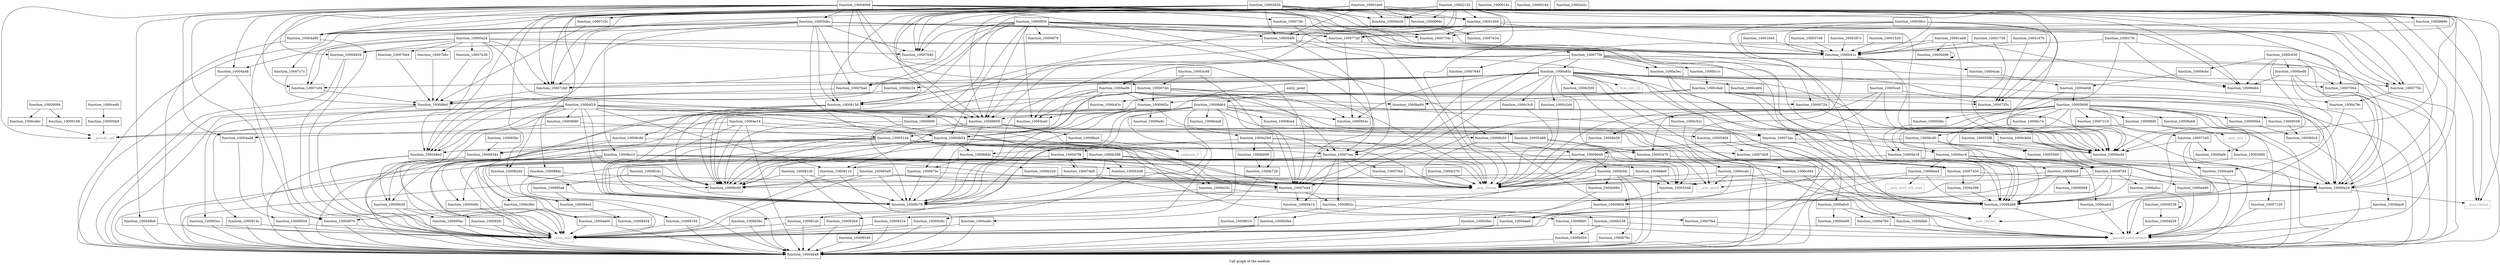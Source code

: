 digraph "Call graph of the module." {
  label="Call graph of the module.";
  node [shape=record];

  Node_function_10000094 [label="{function_10000094}"];
  Node_function_1000014c [label="{function_1000014c}"];
  Node_function_10000168 [label="{function_10000168}"];
  Node___pseudo_cond_branch [color="gray50", fontcolor="gray50", label="{__pseudo_cond_branch}"];
  Node_function_100000b8 [label="{function_100000b8}"];
  Node_function_100001d4 [label="{function_100001d4}"];
  Node_entry_point [label="{entry_point}"];
  Node_function_10003dbc [label="{function_10003dbc}"];
  Node_function_10000238 [label="{function_10000238}"];
  Node_function_1000041c [label="{function_1000041c}"];
  Node_function_100004f0 [label="{function_100004f0}"];
  Node_function_1000066c [label="{function_1000066c}"];
  Node_function_10000724 [label="{function_10000724}"];
  Node_function_100007d4 [label="{function_100007d4}"];
  Node_function_10000a24 [label="{function_10000a24}"];
  Node_function_10000d98 [label="{function_10000d98}"];
  Node_function_10000e28 [label="{function_10000e28}"];
  Node_function_10000f30 [label="{function_10000f30}"];
  Node_function_10001520 [label="{function_10001520}"];
  Node_function_100016e4 [label="{function_100016e4}"];
  Node_function_10001738 [label="{function_10001738}"];
  Node_function_100017fc [label="{function_100017fc}"];
  Node_function_10001970 [label="{function_10001970}"];
  Node_function_10001ab8 [label="{function_10001ab8}"];
  Node_function_10001d04 [label="{function_10001d04}"];
  Node_function_10001de0 [label="{function_10001de0}"];
  Node_function_10002120 [label="{function_10002120}"];
  Node_function_10002620 [label="{function_10002620}"];
  Node_function_100037d8 [label="{function_100037d8}"];
  Node_function_1000387c [label="{function_1000387c}"];
  Node_function_100038cc [label="{function_100038cc}"];
  Node_function_10003c48 [label="{function_10003c48}"];
  Node_function_10003ca0 [label="{function_10003ca0}"];
  Node_function_10006088 [label="{function_10006088}"];
  Node_function_100040b8 [label="{function_100040b8}"];
  Node_function_100047f8 [label="{function_100047f8}"];
  Node_function_100048e0 [label="{function_100048e0}"];
  Node_function_10004928 [label="{function_10004928}"];
  Node_function_10004970 [label="{function_10004970}"];
  Node_function_100049b8 [label="{function_100049b8}"];
  Node_function_10004a00 [label="{function_10004a00}"];
  Node_function_10004a48 [label="{function_10004a48}"];
  Node_function_10004a90 [label="{function_10004a90}"];
  Node_function_10004ad8 [label="{function_10004ad8}"];
  Node_function_10004ae0 [label="{function_10004ae0}"];
  Node_function_10004b28 [label="{function_10004b28}"];
  Node_function_10004b48 [label="{function_10004b48}"];
  Node_function_10004b54 [label="{function_10004b54}"];
  Node_function_10004ca0 [label="{function_10004ca0}"];
  Node_function_10004cac [label="{function_10004cac}"];
  Node_function_10004cbc [label="{function_10004cbc}"];
  Node_function_10004d48 [label="{function_10004d48}"];
  Node_function_10004e14 [label="{function_10004e14}"];
  Node_function_10004f18 [label="{function_10004f18}"];
  Node_function_10005144 [label="{function_10005144}"];
  Node_function_10005404 [label="{function_10005404}"];
  Node_function_10005478 [label="{function_10005478}"];
  Node_function_10005488 [label="{function_10005488}"];
  Node_function_10005548 [label="{function_10005548}"];
  Node_function_10005598 [label="{function_10005598}"];
  Node_function_100055f8 [label="{function_100055f8}"];
  Node_function_10005698 [label="{function_10005698}"];
  Node_function_10005d00 [label="{function_10005d00}"];
  Node_function_10005dbc [label="{function_10005dbc}"];
  Node_function_10005e18 [label="{function_10005e18}"];
  Node_function_10008d64 [label="{function_10008d64}"];
  Node_function_100060c8 [label="{function_100060c8}"];
  Node_function_100065e0 [label="{function_100065e0}"];
  Node_function_1000665c [label="{function_1000665c}"];
  Node_function_100066f0 [label="{function_100066f0}"];
  Node_function_100067bc [label="{function_100067bc}"];
  Node_function_100068dc [label="{function_100068dc}"];
  Node_function_10006a8c [label="{function_10006a8c}"];
  Node_function_10006b50 [label="{function_10006b50}"];
  Node_function_10006c74 [label="{function_10006c74}"];
  Node_function_10006cd0 [label="{function_10006cd0}"];
  Node_function_10006d88 [label="{function_10006d88}"];
  Node_function_10006e24 [label="{function_10006e24}"];
  Node_function_10006eb4 [label="{function_10006eb4}"];
  Node_function_10006ed4 [label="{function_10006ed4}"];
  Node_function_10006f78 [label="{function_10006f78}"];
  Node_function_10007064 [label="{function_10007064}"];
  Node_function_10007120 [label="{function_10007120}"];
  Node_function_10007210 [label="{function_10007210}"];
  Node_function_10007240 [label="{function_10007240}"];
  Node_function_1000734c [label="{function_1000734c}"];
  Node_function_1000735c [label="{function_1000735c}"];
  Node_function_100073ac [label="{function_100073ac}"];
  Node_function_100073fc [label="{function_100073fc}"];
  Node_function_10007408 [label="{function_10007408}"];
  Node_function_10007434 [label="{function_10007434}"];
  Node_function_100074d0 [label="{function_100074d0}"];
  Node_function_10007634 [label="{function_10007634}"];
  Node_function_10007640 [label="{function_10007640}"];
  Node_function_10007644 [label="{function_10007644}"];
  Node_function_1000776c [label="{function_1000776c}"];
  Node_function_100077a0 [label="{function_100077a0}"];
  Node_function_100077f4 [label="{function_100077f4}"];
  Node_function_10007b38 [label="{function_10007b38}"];
  Node_function_10007b6c [label="{function_10007b6c}"];
  Node_function_10007ba0 [label="{function_10007ba0}"];
  Node_function_10007bd4 [label="{function_10007bd4}"];
  Node_function_10007c04 [label="{function_10007c04}"];
  Node_function_10007c3c [label="{function_10007c3c}"];
  Node_function_10007c7c [label="{function_10007c7c}"];
  Node_function_10007cb8 [label="{function_10007cb8}"];
  Node_function_10007cec [label="{function_10007cec}"];
  Node_function_10007e44 [label="{function_10007e44}"];
  Node_function_10007f44 [label="{function_10007f44}"];
  Node_function_10007fe4 [label="{function_10007fe4}"];
  Node_function_10008010 [label="{function_10008010}"];
  Node_function_1000802c [label="{function_1000802c}"];
  Node_function_10008158 [label="{function_10008158}"];
  Node_function_100081c8 [label="{function_100081c8}"];
  Node_function_1000824c [label="{function_1000824c}"];
  Node_function_100082d4 [label="{function_100082d4}"];
  Node_function_10008340 [label="{function_10008340}"];
  Node_function_10008434 [label="{function_10008434}"];
  Node_function_100084c4 [label="{function_100084c4}"];
  Node_function_100085a8 [label="{function_100085a8}"];
  Node_function_10008690 [label="{function_10008690}"];
  Node_function_10008858 [label="{function_10008858}"];
  Node_function_100088dc [label="{function_100088dc}"];
  Node_function_10008a10 [label="{function_10008a10}"];
  Node_function_10008be4 [label="{function_10008be4}"];
  Node_function_10008c78 [label="{function_10008c78}"];
  Node_function_10008c80 [label="{function_10008c80}"];
  Node_function_10008c84 [label="{function_10008c84}"];
  Node_function_10008ce4 [label="{function_10008ce4}"];
  Node_function_10008fd0 [label="{function_10008fd0}"];
  Node_function_10008fe0 [label="{function_10008fe0}"];
  Node_function_10009028 [label="{function_10009028}"];
  Node_function_100090ac [label="{function_100090ac}"];
  Node_function_10009110 [label="{function_10009110}"];
  Node_function_1000914c [label="{function_1000914c}"];
  Node_function_10009194 [label="{function_10009194}"];
  Node_function_100091dc [label="{function_100091dc}"];
  Node_function_10009224 [label="{function_10009224}"];
  Node_function_1000926c [label="{function_1000926c}"];
  Node_function_100092b4 [label="{function_100092b4}"];
  Node_function_100092fc [label="{function_100092fc}"];
  Node_function_10009344 [label="{function_10009344}"];
  Node_function_100093bc [label="{function_100093bc}"];
  Node_function_100093cc [label="{function_100093cc}"];
  Node_function_10009414 [label="{function_10009414}"];
  Node_function_1000948c [label="{function_1000948c}"];
  Node_function_10009504 [label="{function_10009504}"];
  Node_function_1000954c [label="{function_1000954c}"];
  Node_function_10009558 [label="{function_10009558}"];
  Node_function_100095b4 [label="{function_100095b4}"];
  Node_function_100095c4 [label="{function_100095c4}"];
  Node_function_10009690 [label="{function_10009690}"];
  Node_function_100096f4 [label="{function_100096f4}"];
  Node_function_100097d4 [label="{function_100097d4}"];
  Node_function_10009940 [label="{function_10009940}"];
  Node_function_10009a38 [label="{function_10009a38}"];
  Node_function_10009ab8 [label="{function_10009ab8}"];
  Node_function_10009af4 [label="{function_10009af4}"];
  Node_function_10009bf0 [label="{function_10009bf0}"];
  Node_function_1000a2b4 [label="{function_1000a2b4}"];
  Node_function_1000a3ec [label="{function_1000a3ec}"];
  Node_function_1000a490 [label="{function_1000a490}"];
  Node_function_1000a598 [label="{function_1000a598}"];
  Node_function_1000a5cc [label="{function_1000a5cc}"];
  Node_function_1000a6c0 [label="{function_1000a6c0}"];
  Node_function_1000a760 [label="{function_1000a760}"];
  Node_function_1000a79c [label="{function_1000a79c}"];
  Node_function_1000a85c [label="{function_1000a85c}"];
  Node_function_1000aef8 [label="{function_1000aef8}"];
  Node_function_1000b1cc [label="{function_1000b1cc}"];
  Node_function_1000b224 [label="{function_1000b224}"];
  Node_function_1000b25c [label="{function_1000b25c}"];
  Node_function_1000b320 [label="{function_1000b320}"];
  Node_function_1000b348 [label="{function_1000b348}"];
  Node_function_1000b370 [label="{function_1000b370}"];
  Node_function_1000b398 [label="{function_1000b398}"];
  Node_function_1000b4e8 [label="{function_1000b4e8}"];
  Node_function_1000b504 [label="{function_1000b504}"];
  Node_function_1000b538 [label="{function_1000b538}"];
  Node_function_1000b56c [label="{function_1000b56c}"];
  Node_function_1000b5b4 [label="{function_1000b5b4}"];
  Node_function_1000b5fc [label="{function_1000b5fc}"];
  Node_function_1000b728 [label="{function_1000b728}"];
  Node_function_1000b79c [label="{function_1000b79c}"];
  Node_function_1000b898 [label="{function_1000b898}"];
  Node_function_1000b8e0 [label="{function_1000b8e0}"];
  Node_function_1000b984 [label="{function_1000b984}"];
  Node_function_1000b9dc [label="{function_1000b9dc}"];
  Node_function_1000ba94 [label="{function_1000ba94}"];
  Node_function_1000bac8 [label="{function_1000bac8}"];
  Node_function_1000bb98 [label="{function_1000bb98}"];
  Node_function_1000bbe4 [label="{function_1000bbe4}"];
  Node_function_1000bcc4 [label="{function_1000bcc4}"];
  Node_function_1000bed0 [label="{function_1000bed0}"];
  Node_function_1000c030 [label="{function_1000c030}"];
  Node_function_1000c2d4 [label="{function_1000c2d4}"];
  Node_function_1000c3c0 [label="{function_1000c3c0}"];
  Node_function_1000c484 [label="{function_1000c484}"];
  Node_function_1000c500 [label="{function_1000c500}"];
  Node_function_1000c52c [label="{function_1000c52c}"];
  Node_function_1000c63c [label="{function_1000c63c}"];
  Node_function_1000c6a0 [label="{function_1000c6a0}"];
  Node_function_1000c9bc [label="{function_1000c9bc}"];
  Node_function_1000c9ec [label="{function_1000c9ec}"];
  Node_function_1000ca6c [label="{function_1000ca6c}"];
  Node_function_1000cab4 [label="{function_1000cab4}"];
  Node_function_1000cad4 [label="{function_1000cad4}"];
  Node_function_1000cbd4 [label="{function_1000cbd4}"];
  Node_function_1000cca0 [label="{function_1000cca0}"];
  Node_function_1000cd94 [label="{function_1000cd94}"];
  Node_function_1000cddc [label="{function_1000cddc}"];
  Node_function_1000ce2c [label="{function_1000ce2c}"];
  Node_function_1000ce48 [label="{function_1000ce48}"];
  Node___asm_rlwinm [color="gray50", fontcolor="gray50", label="{__asm_rlwinm}"];
  Node___asm_rlwimi [color="gray50", fontcolor="gray50", label="{__asm_rlwimi}"];
  Node___asm_rlwinm_ [color="gray50", fontcolor="gray50", label="{__asm_rlwinm_}"];
  Node_llvm_ctlz_i32 [color="gray50", fontcolor="gray50", label="{llvm_ctlz_i32}"];
  Node___asm_mfcr [color="gray50", fontcolor="gray50", label="{__asm_mfcr}"];
  Node___asm_cror [color="gray50", fontcolor="gray50", label="{__asm_cror}"];
  Node___asm_mtcrf [color="gray50", fontcolor="gray50", label="{__asm_mtcrf}"];
  Node___asm_mcrf_cr0_read [color="gray50", fontcolor="gray50", label="{__asm_mcrf_cr0_read}"];
  Node_unknown_0 [color="gray50", fontcolor="gray50", label="{unknown_0}"];
  Node___pseudo_call [color="gray50", fontcolor="gray50", label="{__pseudo_call}"];
  Node_function_10000094 -> Node_function_10000168;
  Node_function_10000094 -> Node_function_1000cddc;
  Node_function_100000b8 -> Node___pseudo_call;
  Node_entry_point -> Node_function_10008d64;
  Node_entry_point -> Node___asm_rlwinm;
  Node_function_10003dbc -> Node_function_100047f8;
  Node_function_10003dbc -> Node_function_100048e0;
  Node_function_10003dbc -> Node_function_10004a90;
  Node_function_10003dbc -> Node_function_10004b48;
  Node_function_10003dbc -> Node_function_1000734c;
  Node_function_10003dbc -> Node_function_10007640;
  Node_function_10003dbc -> Node_function_1000776c;
  Node_function_10003dbc -> Node_function_100077a0;
  Node_function_10003dbc -> Node_function_10007ba0;
  Node_function_10003dbc -> Node_function_10007c7c;
  Node_function_10003dbc -> Node_function_10007cb8;
  Node_function_10003dbc -> Node_function_10008158;
  Node_function_10003dbc -> Node_function_10008a10;
  Node_function_10000238 -> Node_function_10000238;
  Node_function_10000238 -> Node_function_10004b28;
  Node_function_1000041c -> Node_function_10004ae0;
  Node_function_1000041c -> Node_function_10004cac;
  Node_function_1000041c -> Node_function_10006ed4;
  Node_function_100004f0 -> Node_function_1000041c;
  Node_function_100004f0 -> Node_function_10004928;
  Node_function_100004f0 -> Node_function_10007cec;
  Node_function_100004f0 -> Node_function_10007e44;
  Node_function_1000066c -> Node_function_10007634;
  Node_function_1000066c -> Node_function_10008158;
  Node_function_10000724 -> Node_function_10006ed4;
  Node_function_100007d4 -> Node_function_10000724;
  Node_function_100007d4 -> Node_function_10004b54;
  Node_function_100007d4 -> Node_function_10004ca0;
  Node_function_100007d4 -> Node_function_1000665c;
  Node_function_100007d4 -> Node_function_10006d88;
  Node_function_100007d4 -> Node_function_10006e24;
  Node_function_100007d4 -> Node_function_10007cec;
  Node_function_100007d4 -> Node_function_10008158;
  Node_function_10000a24 -> Node_function_1000041c;
  Node_function_10000a24 -> Node_function_100048e0;
  Node_function_10000a24 -> Node_function_10004928;
  Node_function_10000a24 -> Node_function_10004a48;
  Node_function_10000a24 -> Node_function_10007640;
  Node_function_10000a24 -> Node_function_10007b38;
  Node_function_10000a24 -> Node_function_10007b6c;
  Node_function_10000a24 -> Node_function_10007bd4;
  Node_function_10000a24 -> Node_function_10007c04;
  Node_function_10000a24 -> Node_function_10007cb8;
  Node_function_10000a24 -> Node_function_10008858;
  Node_function_10000d98 -> Node_function_10000d98;
  Node_function_10000f30 -> Node_function_1000041c;
  Node_function_10000f30 -> Node_function_100004f0;
  Node_function_10000f30 -> Node_function_100048e0;
  Node_function_10000f30 -> Node_function_10004b54;
  Node_function_10000f30 -> Node_function_10004ca0;
  Node_function_10000f30 -> Node_function_100066f0;
  Node_function_10000f30 -> Node_function_10006b50;
  Node_function_10000f30 -> Node_function_10006d88;
  Node_function_10000f30 -> Node_function_10006eb4;
  Node_function_10000f30 -> Node_function_10006ed4;
  Node_function_10000f30 -> Node_function_10006f78;
  Node_function_10000f30 -> Node_function_10007640;
  Node_function_10000f30 -> Node_function_1000776c;
  Node_function_10000f30 -> Node_function_100077a0;
  Node_function_10000f30 -> Node_function_10007ba0;
  Node_function_10000f30 -> Node_function_10007c04;
  Node_function_10000f30 -> Node_function_10007cb8;
  Node_function_10000f30 -> Node_function_10008858;
  Node_function_10001520 -> Node_function_1000041c;
  Node_function_100016e4 -> Node_function_1000041c;
  Node_function_10001738 -> Node_function_1000041c;
  Node_function_10001738 -> Node_function_10006ed4;
  Node_function_100017fc -> Node_function_1000041c;
  Node_function_100017fc -> Node_function_10006e24;
  Node_function_100017fc -> Node_function_10006eb4;
  Node_function_100017fc -> Node_function_10006ed4;
  Node_function_10001970 -> Node_function_1000041c;
  Node_function_10001970 -> Node_function_1000735c;
  Node_function_10001ab8 -> Node_function_1000041c;
  Node_function_10001ab8 -> Node_function_10000d98;
  Node_function_10001ab8 -> Node_function_10006eb4;
  Node_function_10001ab8 -> Node_function_10006ed4;
  Node_function_10001ab8 -> Node_function_10007644;
  Node_function_10001d04 -> Node_function_1000041c;
  Node_function_10001d04 -> Node_function_1000734c;
  Node_function_10001d04 -> Node_function_1000776c;
  Node_function_10001d04 -> Node_function_100077a0;
  Node_function_10001d04 -> Node_function_10008858;
  Node_function_10001de0 -> Node_function_1000041c;
  Node_function_10001de0 -> Node_function_100004f0;
  Node_function_10001de0 -> Node_function_1000066c;
  Node_function_10001de0 -> Node_function_10000e28;
  Node_function_10001de0 -> Node_function_10001d04;
  Node_function_10001de0 -> Node_function_10004a90;
  Node_function_10001de0 -> Node_function_10006e24;
  Node_function_10001de0 -> Node_function_10007640;
  Node_function_10001de0 -> Node_function_10007c3c;
  Node_function_10001de0 -> Node_function_10007cb8;
  Node_function_10001de0 -> Node_function_10008158;
  Node_function_10001de0 -> Node_function_10008690;
  Node_function_10001de0 -> Node_function_10008858;
  Node_function_10001de0 -> Node___asm_rlwimi;
  Node_function_10002120 -> Node_function_1000041c;
  Node_function_10002120 -> Node_function_100004f0;
  Node_function_10002120 -> Node_function_1000066c;
  Node_function_10002120 -> Node_function_10000e28;
  Node_function_10002120 -> Node_function_10001d04;
  Node_function_10002120 -> Node_function_10004a90;
  Node_function_10002120 -> Node_function_10006d88;
  Node_function_10002120 -> Node_function_1000734c;
  Node_function_10002120 -> Node_function_10007640;
  Node_function_10002120 -> Node_function_10007c3c;
  Node_function_10002120 -> Node_function_10007cb8;
  Node_function_10002120 -> Node_function_10008158;
  Node_function_10002120 -> Node_function_10008690;
  Node_function_10002120 -> Node_function_10008858;
  Node_function_10002120 -> Node___asm_rlwinm;
  Node_function_10002120 -> Node___asm_rlwimi;
  Node_function_10002620 -> Node_function_1000041c;
  Node_function_10002620 -> Node_function_100004f0;
  Node_function_10002620 -> Node_function_1000066c;
  Node_function_10002620 -> Node_function_10000e28;
  Node_function_10002620 -> Node_function_10001d04;
  Node_function_10002620 -> Node_function_100048e0;
  Node_function_10002620 -> Node_function_10004970;
  Node_function_10002620 -> Node_function_10004a90;
  Node_function_10002620 -> Node_function_10006e24;
  Node_function_10002620 -> Node_function_1000734c;
  Node_function_10002620 -> Node_function_10007640;
  Node_function_10002620 -> Node_function_10007c3c;
  Node_function_10002620 -> Node_function_10007cb8;
  Node_function_10002620 -> Node_function_10008158;
  Node_function_10002620 -> Node_function_100082d4;
  Node_function_10002620 -> Node_function_10008690;
  Node_function_10002620 -> Node_function_10008858;
  Node_function_10002620 -> Node___asm_rlwinm;
  Node_function_10002620 -> Node___asm_rlwimi;
  Node_function_100037d8 -> Node_function_1000041c;
  Node_function_1000387c -> Node_function_1000041c;
  Node_function_100038cc -> Node_function_1000041c;
  Node_function_100038cc -> Node_function_10006d88;
  Node_function_100038cc -> Node_function_10006ed4;
  Node_function_100038cc -> Node_function_1000735c;
  Node_function_100038cc -> Node_function_1000776c;
  Node_function_100038cc -> Node_function_100077a0;
  Node_function_10003c48 -> Node_function_100007d4;
  Node_function_10003c48 -> Node_function_10007e44;
  Node_function_10003ca0 -> Node_function_10006ed4;
  Node_function_10003ca0 -> Node_function_1000735c;
  Node_function_10003ca0 -> Node_function_100073ac;
  Node_function_10003ca0 -> Node_function_10007e44;
  Node_function_100040b8 -> Node_function_10003dbc;
  Node_function_100040b8 -> Node_function_1000041c;
  Node_function_100040b8 -> Node_function_10000724;
  Node_function_100040b8 -> Node_function_100007d4;
  Node_function_100040b8 -> Node_function_10004928;
  Node_function_100040b8 -> Node_function_10004970;
  Node_function_100040b8 -> Node_function_100049b8;
  Node_function_100040b8 -> Node_function_10004a48;
  Node_function_100040b8 -> Node_function_10004a90;
  Node_function_100040b8 -> Node_function_10004ad8;
  Node_function_100040b8 -> Node_function_10006e24;
  Node_function_100040b8 -> Node_function_10006eb4;
  Node_function_100040b8 -> Node_function_10006ed4;
  Node_function_100040b8 -> Node_function_10007064;
  Node_function_100040b8 -> Node_function_1000735c;
  Node_function_100040b8 -> Node_function_100073fc;
  Node_function_100040b8 -> Node_function_10007c04;
  Node_function_100040b8 -> Node_function_10007cec;
  Node_function_100040b8 -> Node_function_10007e44;
  Node_function_100040b8 -> Node_function_100082d4;
  Node_function_100040b8 -> Node_function_10008858;
  Node_function_100040b8 -> Node___pseudo_call;
  Node_function_100047f8 -> Node_function_10004b48;
  Node_function_100047f8 -> Node_function_10007434;
  Node_function_100047f8 -> Node_function_100074d0;
  Node_function_100047f8 -> Node___asm_mfcr;
  Node_function_100048e0 -> Node_function_10004b48;
  Node_function_100048e0 -> Node___asm_mfcr;
  Node_function_10004928 -> Node_function_10004b48;
  Node_function_10004928 -> Node___asm_mfcr;
  Node_function_10004970 -> Node_function_10004b48;
  Node_function_10004970 -> Node___asm_mfcr;
  Node_function_100049b8 -> Node_function_10004b48;
  Node_function_100049b8 -> Node___asm_mfcr;
  Node_function_10004a00 -> Node_function_10004b48;
  Node_function_10004a00 -> Node___asm_mfcr;
  Node_function_10004a48 -> Node_function_10004b48;
  Node_function_10004a48 -> Node___asm_mfcr;
  Node_function_10004a90 -> Node_function_10004b48;
  Node_function_10004a90 -> Node___asm_mfcr;
  Node_function_10004ad8 -> Node_function_10009504;
  Node_function_10004ae0 -> Node_function_10004b48;
  Node_function_10004ae0 -> Node___asm_mfcr;
  Node_function_10004b28 -> Node___pseudo_cond_branch;
  Node_function_10004b54 -> Node_function_100048e0;
  Node_function_10004b54 -> Node_function_100067bc;
  Node_function_10004b54 -> Node_function_100068dc;
  Node_function_10004b54 -> Node_function_10007e44;
  Node_function_10004b54 -> Node_function_10008c78;
  Node_function_10004b54 -> Node_function_10008c80;
  Node_function_10004b54 -> Node___asm_rlwinm;
  Node_function_10004ca0 -> Node_function_10005144;
  Node_function_10004cac -> Node_function_10004d48;
  Node_function_10004cbc -> Node_function_10004d48;
  Node_function_10004d48 -> Node_function_10005478;
  Node_function_10004d48 -> Node_function_10005698;
  Node_function_10004e14 -> Node_function_10004ad8;
  Node_function_10004e14 -> Node_function_10004b48;
  Node_function_10004e14 -> Node_function_10004b54;
  Node_function_10004e14 -> Node_function_10007e44;
  Node_function_10004e14 -> Node_function_10008c78;
  Node_function_10004e14 -> Node_function_10008c80;
  Node_function_10004f18 -> Node_function_100048e0;
  Node_function_10004f18 -> Node_function_10004b48;
  Node_function_10004f18 -> Node_function_10004b54;
  Node_function_10004f18 -> Node_function_10007cec;
  Node_function_10004f18 -> Node_function_10007e44;
  Node_function_10004f18 -> Node_function_100088dc;
  Node_function_10004f18 -> Node_function_10008c78;
  Node_function_10004f18 -> Node_function_10008c80;
  Node_function_10004f18 -> Node_function_10008fd0;
  Node_function_10004f18 -> Node_function_10009110;
  Node_function_10004f18 -> Node_function_1000914c;
  Node_function_10004f18 -> Node_function_100093cc;
  Node_function_10004f18 -> Node_function_10009690;
  Node_function_10004f18 -> Node___asm_mfcr;
  Node_function_10004f18 -> Node___asm_mtcrf;
  Node_function_10005144 -> Node_function_10004b48;
  Node_function_10005144 -> Node_function_10005478;
  Node_function_10005144 -> Node_function_10007408;
  Node_function_10005144 -> Node_function_10007cec;
  Node_function_10005144 -> Node_function_10007e44;
  Node_function_10005144 -> Node_function_10008c78;
  Node_function_10005144 -> Node_function_10008c80;
  Node_function_10005144 -> Node_function_10009028;
  Node_function_10005144 -> Node_function_10009344;
  Node_function_10005144 -> Node___asm_rlwinm;
  Node_function_10005404 -> Node_function_10004b48;
  Node_function_10005404 -> Node_function_10007408;
  Node_function_10005478 -> Node_function_10006d88;
  Node_function_10005488 -> Node_function_10005478;
  Node_function_10005488 -> Node_function_10005548;
  Node_function_10005488 -> Node_function_10008c78;
  Node_function_10005548 -> Node_function_100096f4;
  Node_function_10005598 -> Node_function_100097d4;
  Node_function_100055f8 -> Node_function_10005598;
  Node_function_100055f8 -> Node_function_10006ed4;
  Node_function_100055f8 -> Node_function_100097d4;
  Node_function_10005698 -> Node_function_10004b48;
  Node_function_10005698 -> Node_function_10005598;
  Node_function_10005698 -> Node_function_10005d00;
  Node_function_10005698 -> Node_function_10005dbc;
  Node_function_10005698 -> Node_function_10005e18;
  Node_function_10005698 -> Node_function_100060c8;
  Node_function_10005698 -> Node_function_10006c74;
  Node_function_10005698 -> Node_function_10006ed4;
  Node_function_10005698 -> Node_function_10007120;
  Node_function_10005698 -> Node_function_10007210;
  Node_function_10005698 -> Node_function_10009558;
  Node_function_10005698 -> Node_function_100095b4;
  Node_function_10005698 -> Node_function_100097d4;
  Node_function_10005698 -> Node_function_10009a38;
  Node_function_10005698 -> Node_function_10009ab8;
  Node_function_10005698 -> Node_function_10009af4;
  Node_function_10005698 -> Node_function_10009bf0;
  Node_function_10005698 -> Node___asm_rlwinm;
  Node_function_10005698 -> Node___asm_mfcr;
  Node_function_10005d00 -> Node_function_100060c8;
  Node_function_10005d00 -> Node_function_10006e24;
  Node_function_10005dbc -> Node_function_10005e18;
  Node_function_10005e18 -> Node___pseudo_cond_branch;
  Node_function_10005e18 -> Node___asm_rlwinm;
  Node_function_10008d64 -> Node_function_10004b48;
  Node_function_10008d64 -> Node_function_10006d88;
  Node_function_10008d64 -> Node_function_10006e24;
  Node_function_10008d64 -> Node_function_10008858;
  Node_function_10008d64 -> Node_function_10008c84;
  Node_function_10008d64 -> Node_function_10008ce4;
  Node_function_10008d64 -> Node_function_100091dc;
  Node_function_10008d64 -> Node_function_10009224;
  Node_function_10008d64 -> Node_function_1000926c;
  Node_function_10008d64 -> Node_function_100092b4;
  Node_function_10008d64 -> Node_function_1000954c;
  Node_function_10008d64 -> Node_function_1000b4e8;
  Node_function_10008d64 -> Node___pseudo_call;
  Node_function_100060c8 -> Node_function_10006088;
  Node_function_100060c8 -> Node_function_10006d88;
  Node_function_100060c8 -> Node___asm_rlwinm;
  Node_function_100060c8 -> Node___asm_mfcr;
  Node_function_100065e0 -> Node_function_10008c78;
  Node_function_100065e0 -> Node_function_10008c80;
  Node_function_100065e0 -> Node___asm_rlwinm;
  Node_function_100065e0 -> Node___asm_mfcr;
  Node_function_100065e0 -> Node___asm_mtcrf;
  Node_function_1000665c -> Node_function_10006a8c;
  Node_function_1000665c -> Node_function_10008c78;
  Node_function_1000665c -> Node_function_10008c80;
  Node_function_1000665c -> Node___asm_mfcr;
  Node_function_1000665c -> Node___asm_mtcrf;
  Node_function_100066f0 -> Node_function_10006b50;
  Node_function_100066f0 -> Node_function_10008c78;
  Node_function_100066f0 -> Node_function_10008c80;
  Node_function_100067bc -> Node_function_10007e44;
  Node_function_100067bc -> Node_function_10008c78;
  Node_function_100067bc -> Node_function_10008c80;
  Node_function_100068dc -> Node_function_10005548;
  Node_function_100068dc -> Node_function_100067bc;
  Node_function_100068dc -> Node_function_10008c78;
  Node_function_100068dc -> Node_function_10008c80;
  Node_function_100068dc -> Node___asm_rlwinm;
  Node_function_10006a8c -> Node_function_1000a2b4;
  Node_function_10006b50 -> Node_function_10005548;
  Node_function_10006b50 -> Node_function_100096f4;
  Node_function_10006b50 -> Node_function_10009940;
  Node_function_10006b50 -> Node___asm_rlwinm;
  Node_function_10006c74 -> Node_function_10006cd0;
  Node_function_10006c74 -> Node_function_10006ed4;
  Node_function_10006cd0 -> Node_function_10004b48;
  Node_function_10006cd0 -> Node_function_100097d4;
  Node_function_10006cd0 -> Node_function_10009940;
  Node_function_10006cd0 -> Node___asm_rlwinm;
  Node_function_10006d88 -> Node___pseudo_cond_branch;
  Node_function_10006d88 -> Node___asm_rlwinm_;
  Node_function_10006e24 -> Node___pseudo_cond_branch;
  Node_function_10006e24 -> Node___asm_rlwimi;
  Node_function_10006e24 -> Node___asm_rlwinm_;
  Node_function_10007064 -> Node___pseudo_cond_branch;
  Node_function_10007120 -> Node___pseudo_cond_branch;
  Node_function_10007210 -> Node_function_10007240;
  Node_function_10007240 -> Node_function_10004b48;
  Node_function_10007240 -> Node_function_10006d88;
  Node_function_10007240 -> Node_function_10006ed4;
  Node_function_10007240 -> Node_function_10009af4;
  Node_function_1000734c -> Node_function_1000a3ec;
  Node_function_100073ac -> Node_function_10006d88;
  Node_function_100073ac -> Node_function_10006ed4;
  Node_function_100073ac -> Node_function_10007cec;
  Node_function_100073fc -> Node_function_1000a6c0;
  Node_function_10007408 -> Node_function_10007434;
  Node_function_10007434 -> Node_function_100047f8;
  Node_function_10007434 -> Node_function_10006e24;
  Node_function_10007434 -> Node_function_1000a598;
  Node_function_100074d0 -> Node_function_100047f8;
  Node_function_100074d0 -> Node_function_10004b48;
  Node_function_100074d0 -> Node_function_10006d88;
  Node_function_100074d0 -> Node___asm_rlwinm;
  Node_function_10007644 -> Node___asm_rlwinm;
  Node_function_1000776c -> Node_function_1000a79c;
  Node_function_100077a0 -> Node_function_100077f4;
  Node_function_100077a0 -> Node_function_1000954c;
  Node_function_100077f4 -> Node_function_10004b48;
  Node_function_100077f4 -> Node_function_10006d88;
  Node_function_100077f4 -> Node_function_10007064;
  Node_function_100077f4 -> Node_function_10007e44;
  Node_function_100077f4 -> Node_function_10008c78;
  Node_function_100077f4 -> Node_function_10008c80;
  Node_function_100077f4 -> Node_function_1000a3ec;
  Node_function_100077f4 -> Node_function_1000a79c;
  Node_function_100077f4 -> Node_function_1000a85c;
  Node_function_100077f4 -> Node_function_1000aef8;
  Node_function_100077f4 -> Node_function_1000b1cc;
  Node_function_10007b38 -> Node_function_10008fe0;
  Node_function_10007b6c -> Node_function_10008fe0;
  Node_function_10007ba0 -> Node_function_10008fe0;
  Node_function_10007bd4 -> Node_function_10008fe0;
  Node_function_10007c04 -> Node_function_10008fe0;
  Node_function_10007c3c -> Node_function_10008fe0;
  Node_function_10007c7c -> Node_function_10008fe0;
  Node_function_10007cb8 -> Node_function_10008fe0;
  Node_function_10007cec -> Node_function_10004b48;
  Node_function_10007cec -> Node_function_10007f44;
  Node_function_10007cec -> Node_function_1000802c;
  Node_function_10007cec -> Node_function_10008c78;
  Node_function_10007cec -> Node_function_10009414;
  Node_function_10007cec -> Node___asm_rlwinm;
  Node_function_10007e44 -> Node_function_1000802c;
  Node_function_10007e44 -> Node_function_10008c78;
  Node_function_10007e44 -> Node_function_10009414;
  Node_function_10007f44 -> Node___asm_rlwinm;
  Node_function_10007fe4 -> Node___pseudo_cond_branch;
  Node_function_1000802c -> Node_function_10007fe4;
  Node_function_1000802c -> Node_function_10008010;
  Node_function_10008158 -> Node_function_10008434;
  Node_function_10008158 -> Node_function_10008c78;
  Node_function_10008158 -> Node_function_10008c80;
  Node_function_100081c8 -> Node_function_10008340;
  Node_function_100081c8 -> Node_function_10008c78;
  Node_function_100081c8 -> Node_function_10008c80;
  Node_function_1000824c -> Node_function_100085a8;
  Node_function_1000824c -> Node_function_10008c78;
  Node_function_1000824c -> Node_function_10008c80;
  Node_function_100082d4 -> Node_function_100084c4;
  Node_function_100082d4 -> Node_function_10008c78;
  Node_function_100082d4 -> Node_function_10008c80;
  Node_function_10008340 -> Node_function_10004b48;
  Node_function_100084c4 -> Node_function_10008434;
  Node_function_100085a8 -> Node_function_10004b48;
  Node_function_100085a8 -> Node_function_100084c4;
  Node_function_10008690 -> Node_function_10004b48;
  Node_function_10008690 -> Node___asm_rlwinm_;
  Node_function_10008858 -> Node_function_10005488;
  Node_function_10008858 -> Node_function_10008be4;
  Node_function_10008858 -> Node_function_10008c78;
  Node_function_10008858 -> Node_function_10008c80;
  Node_function_10008858 -> Node_function_10009110;
  Node_function_10008858 -> Node_unknown_0;
  Node_function_100088dc -> Node_function_10009194;
  Node_function_100088dc -> Node___asm_rlwinm;
  Node_function_10008a10 -> Node_function_10004b48;
  Node_function_10008a10 -> Node_function_100092fc;
  Node_function_10008a10 -> Node_function_1000948c;
  Node_function_10008a10 -> Node_function_1000b25c;
  Node_function_10008a10 -> Node_function_1000b320;
  Node_function_10008a10 -> Node_function_1000b348;
  Node_function_10008a10 -> Node___asm_rlwinm;
  Node_function_10008a10 -> Node___asm_mfcr;
  Node_function_10008be4 -> Node_unknown_0;
  Node_function_10008c84 -> Node_function_10009028;
  Node_function_10008c84 -> Node_function_10009344;
  Node_function_10008c84 -> Node_function_1000b398;
  Node_function_10008ce4 -> Node_function_10005404;
  Node_function_10008fd0 -> Node___pseudo_cond_branch;
  Node_function_10008fd0 -> Node_function_1000b504;
  Node_function_10008fe0 -> Node_function_10004b48;
  Node_function_10008fe0 -> Node___asm_mfcr;
  Node_function_10009028 -> Node_function_10004b48;
  Node_function_10009028 -> Node_function_100090ac;
  Node_function_10009028 -> Node___asm_mfcr;
  Node_function_100090ac -> Node_function_10004b48;
  Node_function_100090ac -> Node___asm_mfcr;
  Node_function_10009110 -> Node_function_10004b48;
  Node_function_10009110 -> Node___asm_mfcr;
  Node_function_1000914c -> Node_function_10004b48;
  Node_function_1000914c -> Node___asm_mfcr;
  Node_function_10009194 -> Node_function_10004b48;
  Node_function_10009194 -> Node___asm_mfcr;
  Node_function_100091dc -> Node_function_10004b48;
  Node_function_100091dc -> Node___asm_mfcr;
  Node_function_10009224 -> Node_function_10004b48;
  Node_function_10009224 -> Node___asm_mfcr;
  Node_function_1000926c -> Node_function_10004b48;
  Node_function_1000926c -> Node___asm_mfcr;
  Node_function_100092b4 -> Node_function_10004b48;
  Node_function_100092b4 -> Node___asm_mfcr;
  Node_function_100092fc -> Node_function_10004b48;
  Node_function_100092fc -> Node___asm_mfcr;
  Node_function_10009344 -> Node_function_10004b48;
  Node_function_10009344 -> Node___asm_mfcr;
  Node_function_100093bc -> Node_function_10009344;
  Node_function_100093cc -> Node_function_10004b48;
  Node_function_100093cc -> Node___asm_mfcr;
  Node_function_10009414 -> Node_function_1000b538;
  Node_function_1000948c -> Node_function_10004b48;
  Node_function_1000948c -> Node___asm_mfcr;
  Node_function_10009504 -> Node_function_10004b48;
  Node_function_10009504 -> Node___asm_mfcr;
  Node_function_10009558 -> Node_function_100095c4;
  Node_function_100095b4 -> Node_function_100095c4;
  Node_function_100095c4 -> Node_function_10004b48;
  Node_function_10009690 -> Node_function_10005144;
  Node_function_10009690 -> Node_function_10009028;
  Node_function_100096f4 -> Node_function_10004ae0;
  Node_function_100097d4 -> Node_function_10005548;
  Node_function_100097d4 -> Node_function_10006d88;
  Node_function_100097d4 -> Node_function_100096f4;
  Node_function_100097d4 -> Node_function_1000a490;
  Node_function_100097d4 -> Node_function_1000a5cc;
  Node_function_10009940 -> Node_function_10004b48;
  Node_function_10009940 -> Node_function_1000b5fc;
  Node_function_10009940 -> Node___asm_rlwinm;
  Node_function_10009940 -> Node___asm_mfcr;
  Node_function_10009a38 -> Node___asm_rlwinm;
  Node_function_10009bf0 -> Node_function_10006e24;
  Node_function_10009bf0 -> Node___asm_cror;
  Node_function_10009bf0 -> Node___pseudo_call;
  Node_function_1000a2b4 -> Node_function_100068dc;
  Node_function_1000a2b4 -> Node_function_1000b728;
  Node_function_1000a2b4 -> Node_function_1000b898;
  Node_function_1000a2b4 -> Node_function_1000b8e0;
  Node_function_1000a2b4 -> Node___asm_rlwinm;
  Node_function_1000a3ec -> Node_function_10006d88;
  Node_function_1000a3ec -> Node___asm_rlwinm_;
  Node_function_1000a490 -> Node___pseudo_cond_branch;
  Node_function_1000a598 -> Node_function_10006d88;
  Node_function_1000a5cc -> Node___pseudo_cond_branch;
  Node_function_1000a6c0 -> Node_function_1000a760;
  Node_function_1000a6c0 -> Node_function_1000b9dc;
  Node_function_1000a6c0 -> Node_function_1000bb98;
  Node_function_1000a760 -> Node___pseudo_cond_branch;
  Node_function_1000a79c -> Node___pseudo_cond_branch;
  Node_function_1000a85c -> Node_function_100048e0;
  Node_function_1000a85c -> Node_function_10004b48;
  Node_function_1000a85c -> Node_function_10006d88;
  Node_function_1000a85c -> Node_function_10006e24;
  Node_function_1000a85c -> Node_function_10006ed4;
  Node_function_1000a85c -> Node_function_10007064;
  Node_function_1000a85c -> Node_function_1000776c;
  Node_function_1000a85c -> Node_function_10007ba0;
  Node_function_1000a85c -> Node_function_10007c04;
  Node_function_1000a85c -> Node_function_10007cb8;
  Node_function_1000a85c -> Node_function_10007cec;
  Node_function_1000a85c -> Node_function_10007e44;
  Node_function_1000a85c -> Node_function_10008c78;
  Node_function_1000a85c -> Node_function_10008c80;
  Node_function_1000a85c -> Node_function_1000954c;
  Node_function_1000a85c -> Node_function_1000b224;
  Node_function_1000a85c -> Node_function_1000b5b4;
  Node_function_1000a85c -> Node_function_1000bac8;
  Node_function_1000a85c -> Node_function_1000bcc4;
  Node_function_1000a85c -> Node_function_1000c2d4;
  Node_function_1000a85c -> Node_function_1000c3c0;
  Node_function_1000a85c -> Node_function_1000c484;
  Node_function_1000a85c -> Node_function_1000c500;
  Node_function_1000a85c -> Node_function_1000c52c;
  Node_function_1000a85c -> Node_llvm_ctlz_i32;
  Node_function_1000aef8 -> Node_function_10004b54;
  Node_function_1000aef8 -> Node_function_10004ca0;
  Node_function_1000aef8 -> Node_function_1000665c;
  Node_function_1000aef8 -> Node_function_100073ac;
  Node_function_1000aef8 -> Node_function_10007e44;
  Node_function_1000aef8 -> Node_function_10008c78;
  Node_function_1000aef8 -> Node_function_10008c80;
  Node_function_1000aef8 -> Node_function_1000954c;
  Node_function_1000aef8 -> Node_function_1000ba94;
  Node_function_1000b1cc -> Node_function_1000c6a0;
  Node_function_1000b224 -> Node_function_10008fe0;
  Node_function_1000b25c -> Node_function_10006d88;
  Node_function_1000b25c -> Node_function_1000b56c;
  Node_function_1000b320 -> Node___asm_rlwinm;
  Node_function_1000b348 -> Node___asm_rlwinm;
  Node_function_1000b370 -> Node___asm_rlwinm;
  Node_function_1000b398 -> Node___pseudo_cond_branch;
  Node_function_1000b398 -> Node_function_10006e24;
  Node_function_1000b398 -> Node_function_10008c78;
  Node_function_1000b398 -> Node_function_10009110;
  Node_function_1000b398 -> Node_function_1000948c;
  Node_function_1000b398 -> Node_function_1000b25c;
  Node_function_1000b398 -> Node_function_1000b348;
  Node_function_1000b398 -> Node_function_1000c9bc;
  Node_function_1000b504 -> Node_function_10004b48;
  Node_function_1000b538 -> Node___pseudo_cond_branch;
  Node_function_1000b538 -> Node_function_1000b504;
  Node_function_1000b56c -> Node_function_10004b48;
  Node_function_1000b56c -> Node___asm_mfcr;
  Node_function_1000b5b4 -> Node_function_10004b48;
  Node_function_1000b5b4 -> Node___asm_mfcr;
  Node_function_1000b5fc -> Node_function_10004b48;
  Node_function_1000b5fc -> Node_function_10005548;
  Node_function_1000b5fc -> Node_function_10008c78;
  Node_function_1000b5fc -> Node_function_10008c80;
  Node_function_1000b5fc -> Node_function_1000b79c;
  Node_function_1000b5fc -> Node_function_1000b984;
  Node_function_1000b728 -> Node_function_1000ca6c;
  Node_function_1000b79c -> Node_function_10004b48;
  Node_function_1000b898 -> Node_function_1000b728;
  Node_function_1000b8e0 -> Node_function_10004b48;
  Node_function_1000b8e0 -> Node_function_10005548;
  Node_function_1000b8e0 -> Node___asm_rlwinm;
  Node_function_1000b984 -> Node_function_1000c9ec;
  Node_function_1000b9dc -> Node___pseudo_cond_branch;
  Node_function_1000bac8 -> Node___pseudo_cond_branch;
  Node_function_1000bbe4 -> Node_function_10006d88;
  Node_function_1000bbe4 -> Node___asm_mfcr;
  Node_function_1000bbe4 -> Node___asm_mtcrf;
  Node_function_1000bbe4 -> Node___asm_mcrf_cr0_read;
  Node_function_1000bcc4 -> Node_function_10004b48;
  Node_function_1000bcc4 -> Node_function_10006d88;
  Node_function_1000bcc4 -> Node_function_10006e24;
  Node_function_1000bcc4 -> Node_function_1000bbe4;
  Node_function_1000bcc4 -> Node_function_1000cab4;
  Node_function_1000bcc4 -> Node_function_1000cad4;
  Node_function_1000bed0 -> Node_function_10004b48;
  Node_function_1000bed0 -> Node_function_10006e24;
  Node_function_1000bed0 -> Node_function_10006eb4;
  Node_function_1000bed0 -> Node_function_10006ed4;
  Node_function_1000c030 -> Node_function_10004b48;
  Node_function_1000c030 -> Node_function_10004cbc;
  Node_function_1000c030 -> Node_function_10006e24;
  Node_function_1000c030 -> Node_function_10006eb4;
  Node_function_1000c030 -> Node_function_10006ed4;
  Node_function_1000c030 -> Node_function_1000bed0;
  Node_function_1000c2d4 -> Node___asm_rlwinm;
  Node_function_1000c3c0 -> Node___asm_rlwinm;
  Node_function_1000c484 -> Node_function_1000cbd4;
  Node_function_1000c500 -> Node_function_1000cd94;
  Node_function_1000c52c -> Node_function_100073ac;
  Node_function_1000c52c -> Node_function_1000cca0;
  Node_function_1000c63c -> Node_function_10004ca0;
  Node_function_1000c6a0 -> Node_function_10004b48;
  Node_function_1000c6a0 -> Node_function_10004b54;
  Node_function_1000c6a0 -> Node_function_1000665c;
  Node_function_1000c6a0 -> Node_function_1000735c;
  Node_function_1000c6a0 -> Node_function_1000ba94;
  Node_function_1000c6a0 -> Node_function_1000bcc4;
  Node_function_1000c6a0 -> Node_function_1000c63c;
  Node_function_1000c6a0 -> Node_function_1000cad4;
  Node_function_1000c9bc -> Node_function_10004970;
  Node_function_1000c9bc -> Node_function_10004a00;
  Node_function_1000c9ec -> Node_function_10004b48;
  Node_function_1000c9ec -> Node___asm_mfcr;
  Node_function_1000ca6c -> Node_function_10004b48;
  Node_function_1000ca6c -> Node___asm_mfcr;
  Node_function_1000cab4 -> Node___pseudo_cond_branch;
  Node_function_1000cad4 -> Node___pseudo_cond_branch;
  Node_function_1000cbd4 -> Node_function_10006d88;
  Node_function_1000cbd4 -> Node_function_10006ed4;
  Node_function_1000cbd4 -> Node_function_1000cad4;
  Node_function_1000cca0 -> Node_function_10006d88;
  Node_function_1000cca0 -> Node___asm_rlwinm;
  Node_function_1000cca0 -> Node___asm_mfcr;
  Node_function_1000cca0 -> Node___asm_mtcrf;
  Node_function_1000cd94 -> Node___pseudo_cond_branch;
  Node_function_1000cd94 -> Node___asm_rlwinm;
  Node_function_1000cddc -> Node___pseudo_call;
  Node_function_1000ce48 -> Node_function_100000b8;
}
